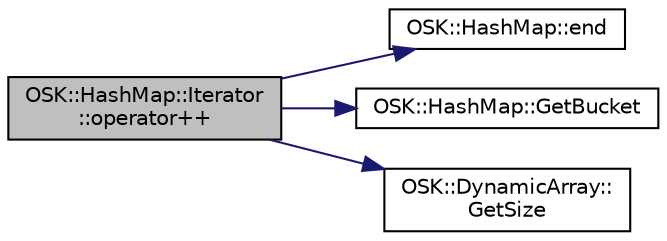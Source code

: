 digraph "OSK::HashMap::Iterator::operator++"
{
 // LATEX_PDF_SIZE
  edge [fontname="Helvetica",fontsize="10",labelfontname="Helvetica",labelfontsize="10"];
  node [fontname="Helvetica",fontsize="10",shape=record];
  rankdir="LR";
  Node1 [label="OSK::HashMap::Iterator\l::operator++",height=0.2,width=0.4,color="black", fillcolor="grey75", style="filled", fontcolor="black",tooltip="Devuelve un iterador que apunta a la siguiente pareja de la colección."];
  Node1 -> Node2 [color="midnightblue",fontsize="10",style="solid",fontname="Helvetica"];
  Node2 [label="OSK::HashMap::end",height=0.2,width=0.4,color="black", fillcolor="white", style="filled",URL="$class_o_s_k_1_1_hash_map.html#a0e08b4430ff64194bd6f8a0209a00449",tooltip="Devuelve un iterador vacío."];
  Node1 -> Node3 [color="midnightblue",fontsize="10",style="solid",fontname="Helvetica"];
  Node3 [label="OSK::HashMap::GetBucket",height=0.2,width=0.4,color="black", fillcolor="white", style="filled",URL="$class_o_s_k_1_1_hash_map.html#ae9cc822ad54aa485d8385eb8cee5acb5",tooltip="Devuelve un puntero al cubo en el índice dado."];
  Node1 -> Node4 [color="midnightblue",fontsize="10",style="solid",fontname="Helvetica"];
  Node4 [label="OSK::DynamicArray::\lGetSize",height=0.2,width=0.4,color="black", fillcolor="white", style="filled",URL="$class_o_s_k_1_1_dynamic_array.html#a94d0cbf0543d0c976de674d31b15df90",tooltip="Devuelve el número de elementos almacenados."];
}
